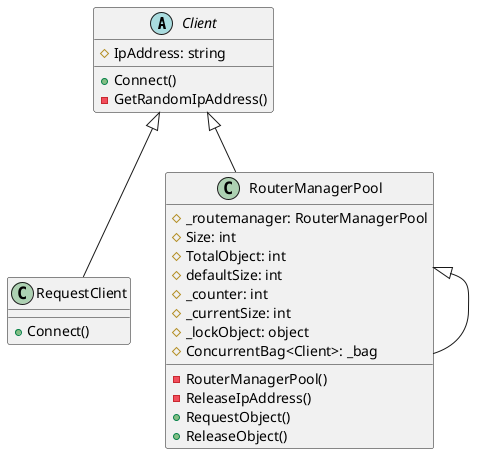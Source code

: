 @startuml Router

abstract class Client {
#IpAddress: string
+ Connect()
- GetRandomIpAddress()
}

class RequestClient {
+ Connect()
}


class RouterManagerPool {
#_routemanager: RouterManagerPool
#Size: int
#TotalObject: int
#defaultSize: int
#_counter: int
#_currentSize: int
#_lockObject: object
#ConcurrentBag<Client>: _bag
- RouterManagerPool()
- ReleaseIpAddress()
+ RequestObject()
+ ReleaseObject()
}

Client <|-- RequestClient
Client <|-- RouterManagerPool
RouterManagerPool <|-- RouterManagerPool

@enduml
